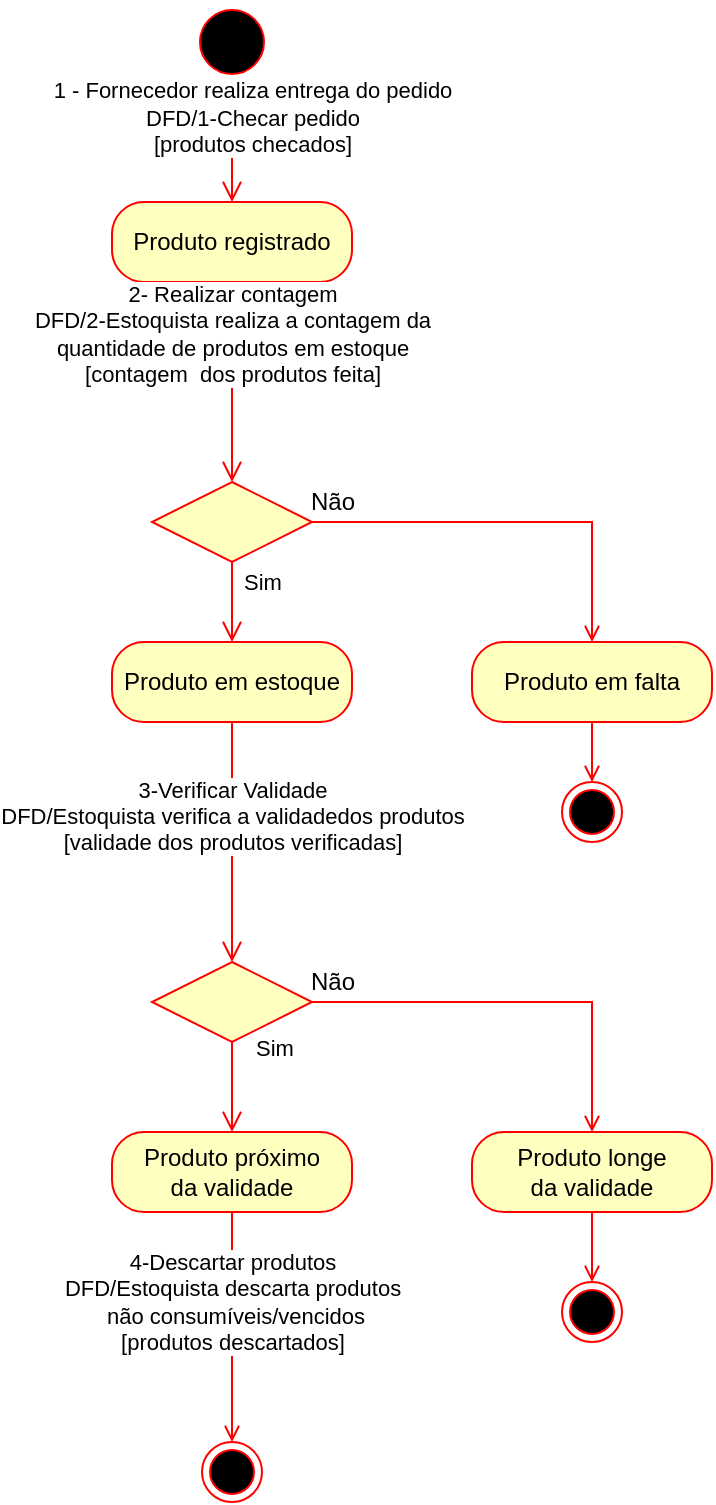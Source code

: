 <mxfile version="13.0.6" type="device"><diagram id="o-cvUVPA7tT5pMGQqmVr" name="Page-1"><mxGraphModel dx="1108" dy="433" grid="1" gridSize="10" guides="1" tooltips="1" connect="1" arrows="1" fold="1" page="1" pageScale="1" pageWidth="827" pageHeight="1169" math="0" shadow="0"><root><mxCell id="0"/><mxCell id="1" parent="0"/><mxCell id="poQP72-ywd2An8qY4BWv-1" value="" style="ellipse;html=1;shape=endState;fillColor=#000000;strokeColor=#ff0000;" parent="1" vertex="1"><mxGeometry x="145" y="760" width="30" height="30" as="geometry"/></mxCell><mxCell id="poQP72-ywd2An8qY4BWv-2" value="" style="ellipse;html=1;shape=startState;fillColor=#000000;strokeColor=#ff0000;" parent="1" vertex="1"><mxGeometry x="140" y="40" width="40" height="40" as="geometry"/></mxCell><mxCell id="poQP72-ywd2An8qY4BWv-3" value="1 - Fornecedor realiza entrega do pedido&lt;br&gt;DFD/1-Checar pedido&lt;br&gt;[produtos checados]" style="edgeStyle=orthogonalEdgeStyle;html=1;verticalAlign=bottom;endArrow=open;endSize=8;strokeColor=#ff0000;" parent="1" source="poQP72-ywd2An8qY4BWv-2" target="poQP72-ywd2An8qY4BWv-5" edge="1"><mxGeometry x="0.333" y="10" relative="1" as="geometry"><mxPoint x="155" y="150" as="targetPoint"/><Array as="points"><mxPoint x="160" y="100"/><mxPoint x="160" y="100"/></Array><mxPoint as="offset"/></mxGeometry></mxCell><mxCell id="poQP72-ywd2An8qY4BWv-5" value="Produto registrado" style="rounded=1;whiteSpace=wrap;html=1;arcSize=40;fontColor=#000000;fillColor=#ffffc0;strokeColor=#ff0000;" parent="1" vertex="1"><mxGeometry x="100" y="140" width="120" height="40" as="geometry"/></mxCell><mxCell id="poQP72-ywd2An8qY4BWv-9" value="" style="edgeStyle=orthogonalEdgeStyle;html=1;verticalAlign=bottom;endArrow=open;endSize=8;strokeColor=#ff0000;entryX=0.5;entryY=0;entryDx=0;entryDy=0;exitX=0.5;exitY=1;exitDx=0;exitDy=0;" parent="1" source="lBAWgFgrWKQ5QZn0VLqR-3" target="lBAWgFgrWKQ5QZn0VLqR-1" edge="1"><mxGeometry x="-0.588" relative="1" as="geometry"><mxPoint x="160" y="360" as="targetPoint"/><mxPoint x="160" y="280" as="sourcePoint"/><Array as="points"/><mxPoint as="offset"/></mxGeometry></mxCell><mxCell id="BCCqjd2VWiDYHf5_ZVCo-18" value="" style="edgeStyle=orthogonalEdgeStyle;rounded=0;orthogonalLoop=1;jettySize=auto;html=1;exitX=1;exitY=0.5;exitDx=0;exitDy=0;endArrow=open;endFill=0;strokeColor=#FF0000;entryX=0.5;entryY=0;entryDx=0;entryDy=0;" parent="1" source="BCCqjd2VWiDYHf5_ZVCo-2" target="BCCqjd2VWiDYHf5_ZVCo-6" edge="1"><mxGeometry x="0.529" y="-20" relative="1" as="geometry"><mxPoint x="460" y="610" as="targetPoint"/><mxPoint x="20" y="20" as="offset"/></mxGeometry></mxCell><mxCell id="BCCqjd2VWiDYHf5_ZVCo-2" value="" style="rhombus;whiteSpace=wrap;html=1;fillColor=#ffffc0;strokeColor=#ff0000;" parent="1" vertex="1"><mxGeometry x="120" y="520" width="80" height="40" as="geometry"/></mxCell><mxCell id="BCCqjd2VWiDYHf5_ZVCo-4" value="Sim" style="edgeStyle=orthogonalEdgeStyle;html=1;align=left;verticalAlign=top;endArrow=open;endSize=8;strokeColor=#ff0000;entryX=0.5;entryY=0;entryDx=0;entryDy=0;" parent="1" source="BCCqjd2VWiDYHf5_ZVCo-2" target="BCCqjd2VWiDYHf5_ZVCo-5" edge="1"><mxGeometry x="-1" y="14" relative="1" as="geometry"><mxPoint x="160" y="620" as="targetPoint"/><mxPoint x="-4" y="-10" as="offset"/></mxGeometry></mxCell><mxCell id="BCCqjd2VWiDYHf5_ZVCo-9" value="4-Descartar produtos&lt;br&gt;DFD/Estoquista descarta produtos&lt;br&gt;&amp;nbsp;não consumíveis/vencidos&lt;br&gt;[produtos descartados]" style="edgeStyle=orthogonalEdgeStyle;rounded=0;orthogonalLoop=1;jettySize=auto;html=1;exitX=0.5;exitY=1;exitDx=0;exitDy=0;fillColor=#ffe6cc;strokeColor=#FF0000;endArrow=open;endFill=0;" parent="1" source="BCCqjd2VWiDYHf5_ZVCo-5" edge="1"><mxGeometry x="-0.217" relative="1" as="geometry"><mxPoint x="160" y="760" as="targetPoint"/><mxPoint as="offset"/></mxGeometry></mxCell><mxCell id="BCCqjd2VWiDYHf5_ZVCo-5" value="Produto próximo&lt;br&gt;da validade" style="rounded=1;whiteSpace=wrap;html=1;arcSize=40;fontColor=#000000;fillColor=#ffffc0;strokeColor=#ff0000;" parent="1" vertex="1"><mxGeometry x="100" y="605" width="120" height="40" as="geometry"/></mxCell><mxCell id="BCCqjd2VWiDYHf5_ZVCo-20" style="edgeStyle=orthogonalEdgeStyle;rounded=0;orthogonalLoop=1;jettySize=auto;html=1;exitX=0.5;exitY=1;exitDx=0;exitDy=0;endArrow=open;endFill=0;strokeColor=#FF0000;" parent="1" source="BCCqjd2VWiDYHf5_ZVCo-6" target="BCCqjd2VWiDYHf5_ZVCo-14" edge="1"><mxGeometry relative="1" as="geometry"/></mxCell><mxCell id="BCCqjd2VWiDYHf5_ZVCo-6" value="Produto longe&lt;br&gt;da validade" style="rounded=1;whiteSpace=wrap;html=1;arcSize=40;fontColor=#000000;fillColor=#ffffc0;strokeColor=#ff0000;" parent="1" vertex="1"><mxGeometry x="280" y="605" width="120" height="40" as="geometry"/></mxCell><mxCell id="BCCqjd2VWiDYHf5_ZVCo-14" value="" style="ellipse;html=1;shape=endState;fillColor=#000000;strokeColor=#ff0000;" parent="1" vertex="1"><mxGeometry x="325" y="680" width="30" height="30" as="geometry"/></mxCell><mxCell id="BCCqjd2VWiDYHf5_ZVCo-19" value="Não" style="text;html=1;align=center;verticalAlign=middle;resizable=0;points=[];autosize=1;" parent="1" vertex="1"><mxGeometry x="190" y="520" width="40" height="20" as="geometry"/></mxCell><mxCell id="lBAWgFgrWKQ5QZn0VLqR-9" style="edgeStyle=orthogonalEdgeStyle;rounded=0;orthogonalLoop=1;jettySize=auto;html=1;entryX=0.5;entryY=0;entryDx=0;entryDy=0;strokeColor=#FF0000;endArrow=open;endFill=0;" parent="1" source="lBAWgFgrWKQ5QZn0VLqR-2" target="lBAWgFgrWKQ5QZn0VLqR-8" edge="1"><mxGeometry relative="1" as="geometry"/></mxCell><mxCell id="lBAWgFgrWKQ5QZn0VLqR-2" value="Produto em falta" style="rounded=1;whiteSpace=wrap;html=1;arcSize=40;fontColor=#000000;fillColor=#ffffc0;strokeColor=#ff0000;" parent="1" vertex="1"><mxGeometry x="280" y="360" width="120" height="40" as="geometry"/></mxCell><mxCell id="lBAWgFgrWKQ5QZn0VLqR-3" value="" style="rhombus;whiteSpace=wrap;html=1;fillColor=#ffffc0;strokeColor=#ff0000;" parent="1" vertex="1"><mxGeometry x="120" y="280" width="80" height="40" as="geometry"/></mxCell><mxCell id="lBAWgFgrWKQ5QZn0VLqR-4" value="2- Realizar contagem&lt;br&gt;DFD/2-Estoquista realiza a contagem da&lt;br&gt;quantidade de produtos em estoque&lt;br&gt;[contagem&amp;nbsp; dos produtos feita]" style="edgeStyle=orthogonalEdgeStyle;html=1;verticalAlign=bottom;endArrow=open;endSize=8;strokeColor=#ff0000;entryX=0.5;entryY=0;entryDx=0;entryDy=0;exitX=0.5;exitY=1;exitDx=0;exitDy=0;" parent="1" source="poQP72-ywd2An8qY4BWv-5" target="lBAWgFgrWKQ5QZn0VLqR-3" edge="1"><mxGeometry x="0.091" relative="1" as="geometry"><mxPoint x="160" y="520" as="targetPoint"/><mxPoint x="160" y="180" as="sourcePoint"/><Array as="points"/><mxPoint as="offset"/></mxGeometry></mxCell><mxCell id="lBAWgFgrWKQ5QZn0VLqR-1" value="Produto em estoque" style="rounded=1;whiteSpace=wrap;html=1;arcSize=40;fontColor=#000000;fillColor=#ffffc0;strokeColor=#ff0000;" parent="1" vertex="1"><mxGeometry x="100" y="360" width="120" height="40" as="geometry"/></mxCell><mxCell id="lBAWgFgrWKQ5QZn0VLqR-6" value="" style="edgeStyle=orthogonalEdgeStyle;rounded=0;orthogonalLoop=1;jettySize=auto;html=1;exitX=1;exitY=0.5;exitDx=0;exitDy=0;endArrow=open;endFill=0;strokeColor=#FF0000;entryX=0.5;entryY=0;entryDx=0;entryDy=0;" parent="1" source="lBAWgFgrWKQ5QZn0VLqR-3" target="lBAWgFgrWKQ5QZn0VLqR-2" edge="1"><mxGeometry x="0.405" y="-50" relative="1" as="geometry"><mxPoint x="460" y="380" as="targetPoint"/><mxPoint x="50" y="50" as="offset"/><mxPoint x="200" y="300" as="sourcePoint"/></mxGeometry></mxCell><mxCell id="lBAWgFgrWKQ5QZn0VLqR-7" value="" style="edgeStyle=orthogonalEdgeStyle;html=1;verticalAlign=bottom;endArrow=open;endSize=8;strokeColor=#ff0000;entryX=0.5;entryY=0;entryDx=0;entryDy=0;exitX=0.5;exitY=1;exitDx=0;exitDy=0;" parent="1" source="lBAWgFgrWKQ5QZn0VLqR-1" target="BCCqjd2VWiDYHf5_ZVCo-2" edge="1"><mxGeometry x="-0.588" relative="1" as="geometry"><mxPoint x="170" y="380" as="targetPoint"/><mxPoint x="170" y="330" as="sourcePoint"/><Array as="points"/><mxPoint as="offset"/></mxGeometry></mxCell><mxCell id="lBAWgFgrWKQ5QZn0VLqR-10" value="3-Verificar Validade&lt;br&gt;DFD/Estoquista verifica a validadedos produtos&lt;br&gt;[validade dos produtos verificadas]" style="edgeLabel;html=1;align=center;verticalAlign=middle;resizable=0;points=[];" parent="lBAWgFgrWKQ5QZn0VLqR-7" vertex="1" connectable="0"><mxGeometry x="-0.213" relative="1" as="geometry"><mxPoint as="offset"/></mxGeometry></mxCell><mxCell id="lBAWgFgrWKQ5QZn0VLqR-8" value="" style="ellipse;html=1;shape=endState;fillColor=#000000;strokeColor=#ff0000;" parent="1" vertex="1"><mxGeometry x="325" y="430" width="30" height="30" as="geometry"/></mxCell><mxCell id="lBAWgFgrWKQ5QZn0VLqR-11" value="&lt;span style=&quot;font-size: 11px ; text-align: left&quot;&gt;Sim&lt;/span&gt;" style="text;html=1;align=center;verticalAlign=middle;resizable=0;points=[];autosize=1;" parent="1" vertex="1"><mxGeometry x="160" y="320" width="30" height="20" as="geometry"/></mxCell><mxCell id="lBAWgFgrWKQ5QZn0VLqR-12" value="Não" style="text;html=1;align=center;verticalAlign=middle;resizable=0;points=[];autosize=1;" parent="1" vertex="1"><mxGeometry x="190" y="280" width="40" height="20" as="geometry"/></mxCell></root></mxGraphModel></diagram></mxfile>
